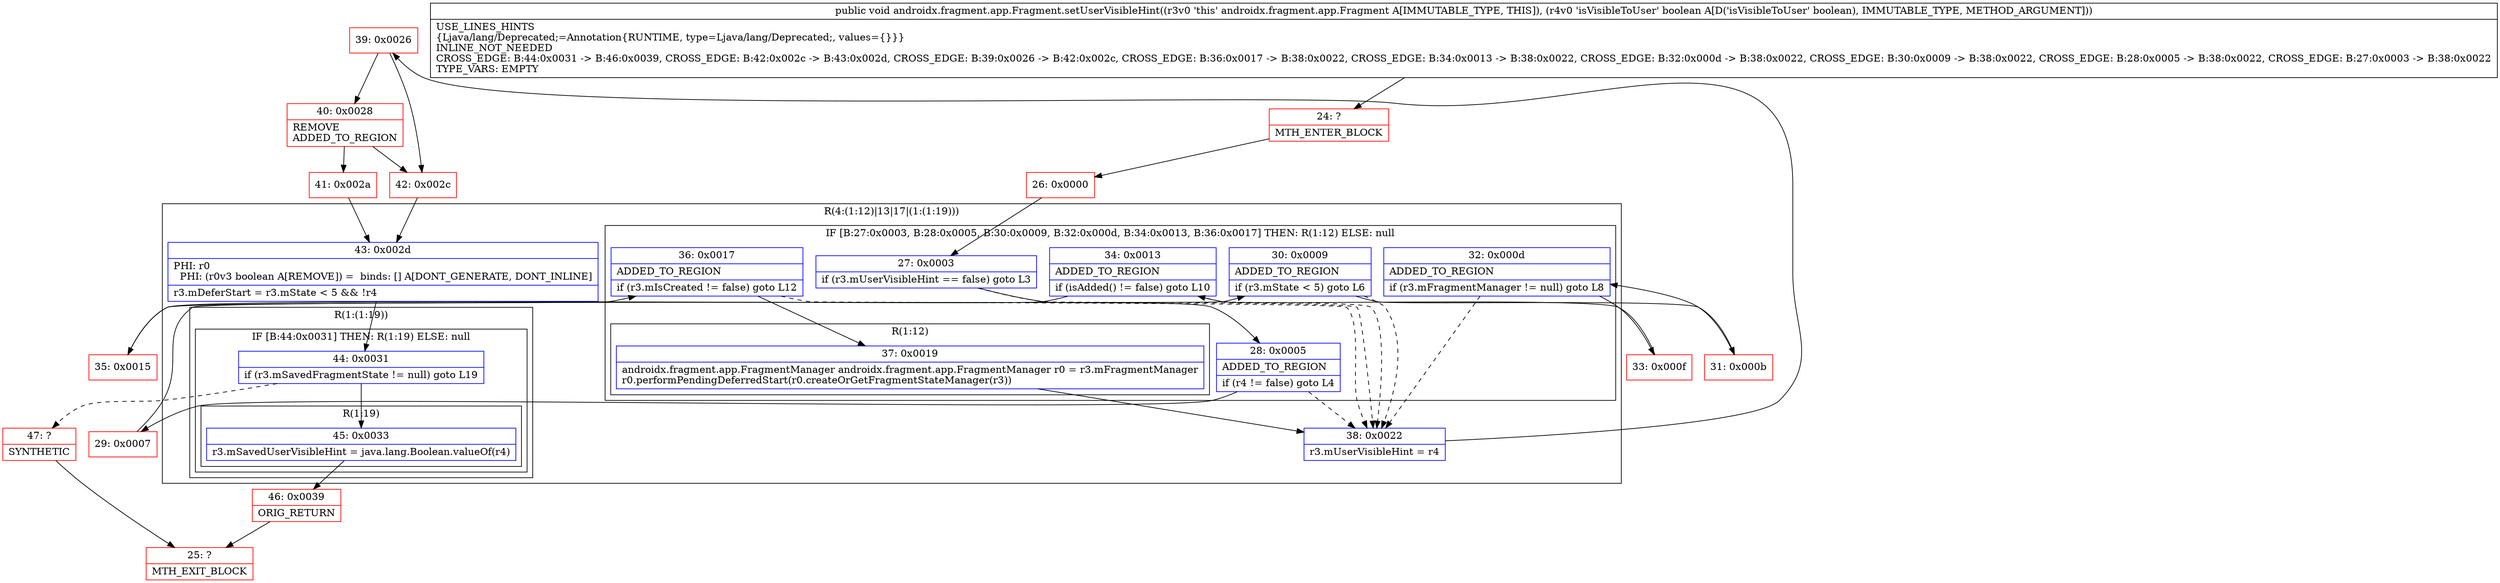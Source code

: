 digraph "CFG forandroidx.fragment.app.Fragment.setUserVisibleHint(Z)V" {
subgraph cluster_Region_1336315036 {
label = "R(4:(1:12)|13|17|(1:(1:19)))";
node [shape=record,color=blue];
subgraph cluster_IfRegion_1166295791 {
label = "IF [B:27:0x0003, B:28:0x0005, B:30:0x0009, B:32:0x000d, B:34:0x0013, B:36:0x0017] THEN: R(1:12) ELSE: null";
node [shape=record,color=blue];
Node_27 [shape=record,label="{27\:\ 0x0003|if (r3.mUserVisibleHint == false) goto L3\l}"];
Node_28 [shape=record,label="{28\:\ 0x0005|ADDED_TO_REGION\l|if (r4 != false) goto L4\l}"];
Node_30 [shape=record,label="{30\:\ 0x0009|ADDED_TO_REGION\l|if (r3.mState \< 5) goto L6\l}"];
Node_32 [shape=record,label="{32\:\ 0x000d|ADDED_TO_REGION\l|if (r3.mFragmentManager != null) goto L8\l}"];
Node_34 [shape=record,label="{34\:\ 0x0013|ADDED_TO_REGION\l|if (isAdded() != false) goto L10\l}"];
Node_36 [shape=record,label="{36\:\ 0x0017|ADDED_TO_REGION\l|if (r3.mIsCreated != false) goto L12\l}"];
subgraph cluster_Region_1643475887 {
label = "R(1:12)";
node [shape=record,color=blue];
Node_37 [shape=record,label="{37\:\ 0x0019|androidx.fragment.app.FragmentManager androidx.fragment.app.FragmentManager r0 = r3.mFragmentManager\lr0.performPendingDeferredStart(r0.createOrGetFragmentStateManager(r3))\l}"];
}
}
Node_38 [shape=record,label="{38\:\ 0x0022|r3.mUserVisibleHint = r4\l}"];
Node_43 [shape=record,label="{43\:\ 0x002d|PHI: r0 \l  PHI: (r0v3 boolean A[REMOVE]) =  binds: [] A[DONT_GENERATE, DONT_INLINE]\l|r3.mDeferStart = r3.mState \< 5 && !r4\l}"];
subgraph cluster_Region_1634169660 {
label = "R(1:(1:19))";
node [shape=record,color=blue];
subgraph cluster_IfRegion_1413852616 {
label = "IF [B:44:0x0031] THEN: R(1:19) ELSE: null";
node [shape=record,color=blue];
Node_44 [shape=record,label="{44\:\ 0x0031|if (r3.mSavedFragmentState != null) goto L19\l}"];
subgraph cluster_Region_796662192 {
label = "R(1:19)";
node [shape=record,color=blue];
Node_45 [shape=record,label="{45\:\ 0x0033|r3.mSavedUserVisibleHint = java.lang.Boolean.valueOf(r4)\l}"];
}
}
}
}
Node_24 [shape=record,color=red,label="{24\:\ ?|MTH_ENTER_BLOCK\l}"];
Node_26 [shape=record,color=red,label="{26\:\ 0x0000}"];
Node_29 [shape=record,color=red,label="{29\:\ 0x0007}"];
Node_31 [shape=record,color=red,label="{31\:\ 0x000b}"];
Node_33 [shape=record,color=red,label="{33\:\ 0x000f}"];
Node_35 [shape=record,color=red,label="{35\:\ 0x0015}"];
Node_39 [shape=record,color=red,label="{39\:\ 0x0026}"];
Node_40 [shape=record,color=red,label="{40\:\ 0x0028|REMOVE\lADDED_TO_REGION\l}"];
Node_41 [shape=record,color=red,label="{41\:\ 0x002a}"];
Node_46 [shape=record,color=red,label="{46\:\ 0x0039|ORIG_RETURN\l}"];
Node_25 [shape=record,color=red,label="{25\:\ ?|MTH_EXIT_BLOCK\l}"];
Node_47 [shape=record,color=red,label="{47\:\ ?|SYNTHETIC\l}"];
Node_42 [shape=record,color=red,label="{42\:\ 0x002c}"];
MethodNode[shape=record,label="{public void androidx.fragment.app.Fragment.setUserVisibleHint((r3v0 'this' androidx.fragment.app.Fragment A[IMMUTABLE_TYPE, THIS]), (r4v0 'isVisibleToUser' boolean A[D('isVisibleToUser' boolean), IMMUTABLE_TYPE, METHOD_ARGUMENT]))  | USE_LINES_HINTS\l\{Ljava\/lang\/Deprecated;=Annotation\{RUNTIME, type=Ljava\/lang\/Deprecated;, values=\{\}\}\}\lINLINE_NOT_NEEDED\lCROSS_EDGE: B:44:0x0031 \-\> B:46:0x0039, CROSS_EDGE: B:42:0x002c \-\> B:43:0x002d, CROSS_EDGE: B:39:0x0026 \-\> B:42:0x002c, CROSS_EDGE: B:36:0x0017 \-\> B:38:0x0022, CROSS_EDGE: B:34:0x0013 \-\> B:38:0x0022, CROSS_EDGE: B:32:0x000d \-\> B:38:0x0022, CROSS_EDGE: B:30:0x0009 \-\> B:38:0x0022, CROSS_EDGE: B:28:0x0005 \-\> B:38:0x0022, CROSS_EDGE: B:27:0x0003 \-\> B:38:0x0022\lTYPE_VARS: EMPTY\l}"];
MethodNode -> Node_24;Node_27 -> Node_28;
Node_27 -> Node_38[style=dashed];
Node_28 -> Node_29;
Node_28 -> Node_38[style=dashed];
Node_30 -> Node_31;
Node_30 -> Node_38[style=dashed];
Node_32 -> Node_33;
Node_32 -> Node_38[style=dashed];
Node_34 -> Node_35;
Node_34 -> Node_38[style=dashed];
Node_36 -> Node_37;
Node_36 -> Node_38[style=dashed];
Node_37 -> Node_38;
Node_38 -> Node_39;
Node_43 -> Node_44;
Node_44 -> Node_45;
Node_44 -> Node_47[style=dashed];
Node_45 -> Node_46;
Node_24 -> Node_26;
Node_26 -> Node_27;
Node_29 -> Node_30;
Node_31 -> Node_32;
Node_33 -> Node_34;
Node_35 -> Node_36;
Node_39 -> Node_40;
Node_39 -> Node_42;
Node_40 -> Node_41;
Node_40 -> Node_42;
Node_41 -> Node_43;
Node_46 -> Node_25;
Node_47 -> Node_25;
Node_42 -> Node_43;
}

